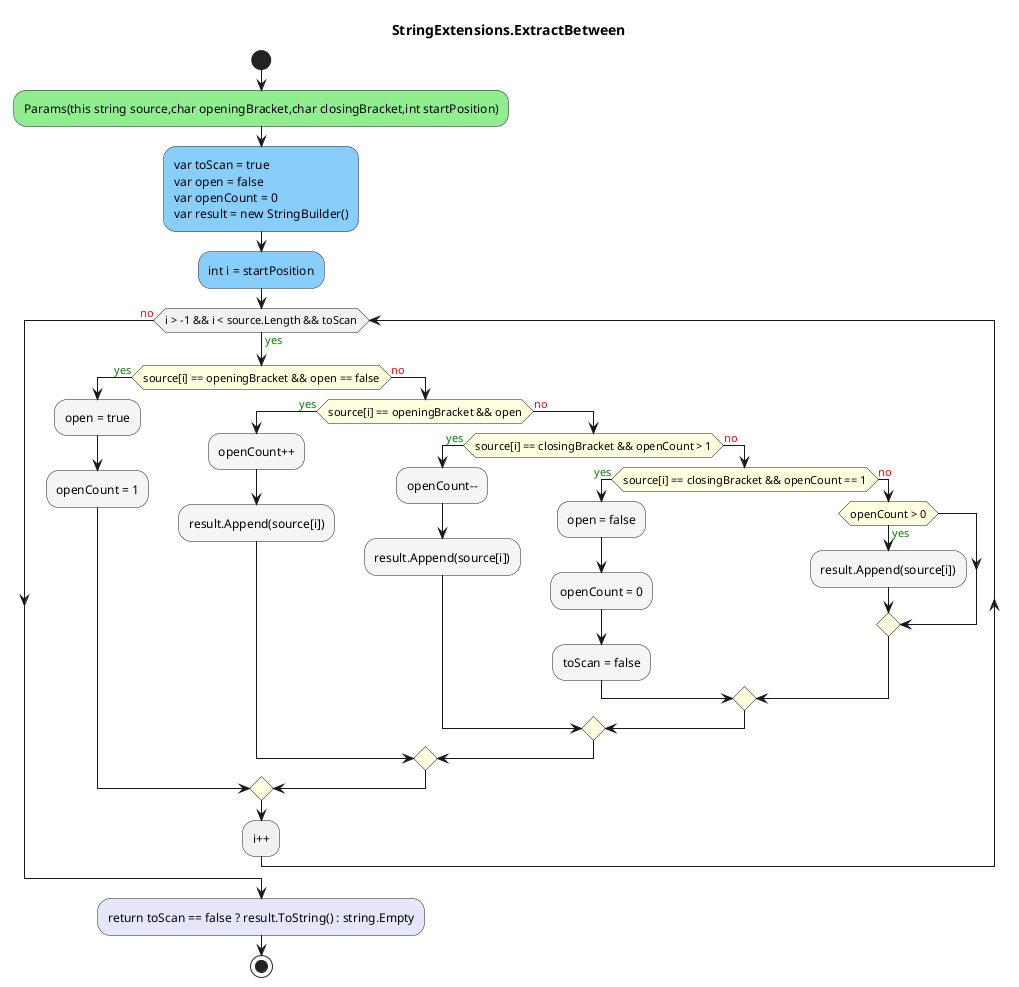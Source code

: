 @startuml StringExtensions.ExtractBetween
title StringExtensions.ExtractBetween
start
#LightGreen:Params(this string source,char openingBracket,char closingBracket,int startPosition);
#LightSkyBlue:var toScan = true\nvar open = false\nvar openCount = 0\nvar result = new StringBuilder();
#LightSkyBlue:int i = startPosition;
while (i > -1 && i < source.Length && toScan) is (<color:green>yes)
        #LightYellow:if (source[i] == openingBracket && open == false) then (<color:green>yes)
                #WhiteSmoke:open = true;
                #WhiteSmoke:openCount = 1;
            else (<color:red>no)
                #LightYellow:if (source[i] == openingBracket && open) then (<color:green>yes)
                        #WhiteSmoke:openCount++;
                        #WhiteSmoke:result.Append(source[i]);
                    else (<color:red>no)
                        #LightYellow:if (source[i] == closingBracket && openCount > 1) then (<color:green>yes)
                                #WhiteSmoke:openCount--;
                                #WhiteSmoke:result.Append(source[i]);
                            else (<color:red>no)
                                #LightYellow:if (source[i] == closingBracket && openCount == 1) then (<color:green>yes)
                                        #WhiteSmoke:open = false;
                                        #WhiteSmoke:openCount = 0;
                                        #WhiteSmoke:toScan = false;
                                    else (<color:red>no)
                                        #LightYellow:if (openCount > 0) then (<color:green>yes)
                                                #WhiteSmoke:result.Append(source[i]);
                                        endif
                                endif
                        endif
                endif
        endif
:i++;
endwhile (<color:red>no)
#Lavender:return toScan == false ? result.ToString() : string.Empty;
stop
@enduml
